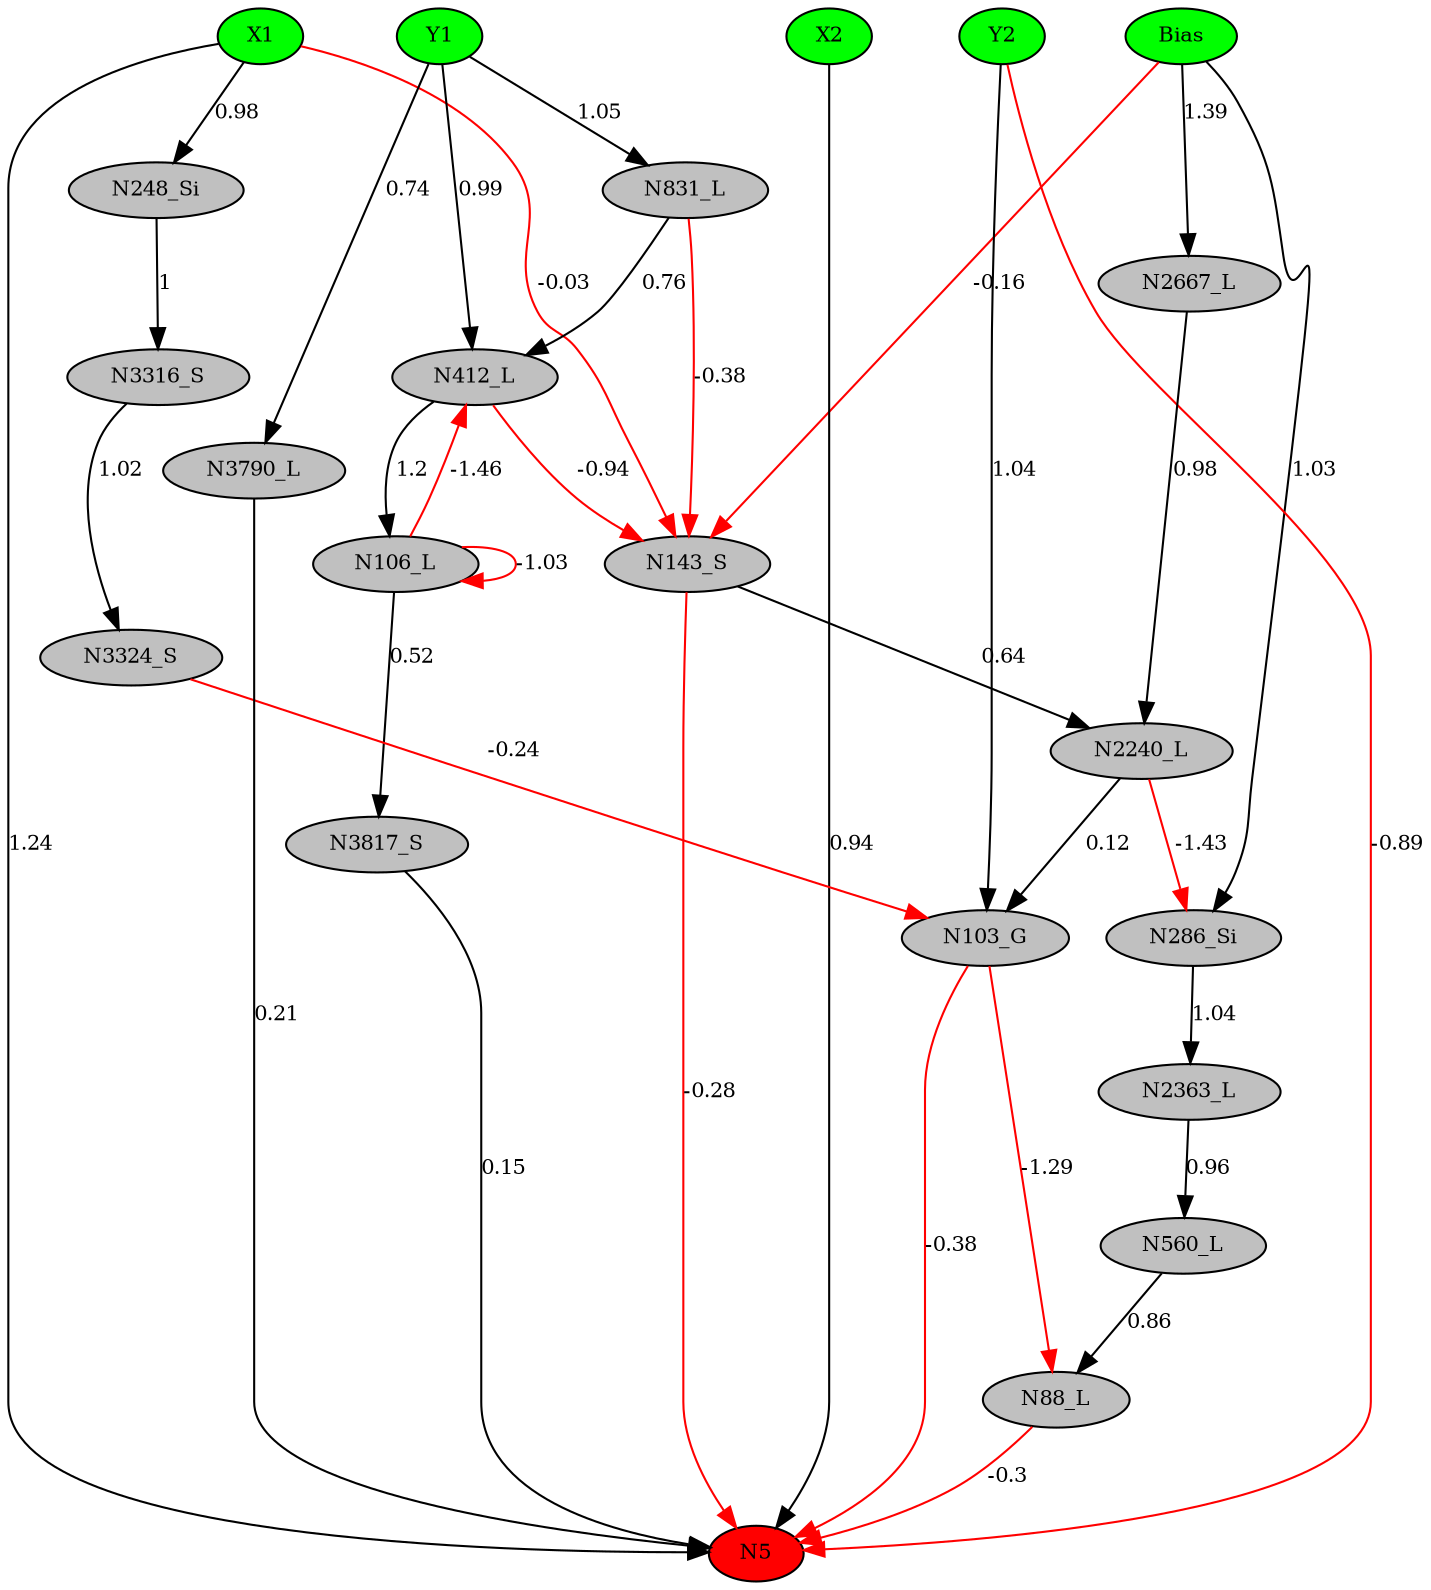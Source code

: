 digraph g { 
N0 [shape=ellipse, label=Bias,fontsize=10,height=0.1,width=0.1,style=filled,fillcolor=green]
N1[shape=ellipse label=X1,fontsize=10,height=0.1,width=0.1,style=filled,fillcolor=green]
N2[shape=ellipse label=Y1,fontsize=10,height=0.1,width=0.1,style=filled,fillcolor=green]
N3[shape=ellipse label=X2,fontsize=10,height=0.1,width=0.1,style=filled,fillcolor=green]
N4[shape=ellipse label=Y2,fontsize=10,height=0.1,width=0.1,style=filled,fillcolor=green]
N5[shape=ellipse,fontsize = 10, height = 0.1, width = 0.1, style = filled, fillcolor = red]
N88[shape=ellipse, label=N88_L,fontsize=10,height=0.1,width=0.1,style=filled,fillcolor=gray]
N103[shape=ellipse, label=N103_G,fontsize=10,height=0.1,width=0.1,style=filled,fillcolor=gray]
N106[shape=ellipse, label=N106_L,fontsize=10,height=0.1,width=0.1,style=filled,fillcolor=gray]
N143[shape=ellipse, label=N143_S,fontsize=10,height=0.1,width=0.1,style=filled,fillcolor=gray]
N248[shape=ellipse, label=N248_Si,fontsize=10,height=0.1,width=0.1,style=filled,fillcolor=gray]
N286[shape=ellipse, label=N286_Si,fontsize=10,height=0.1,width=0.1,style=filled,fillcolor=gray]
N412[shape=ellipse, label=N412_L,fontsize=10,height=0.1,width=0.1,style=filled,fillcolor=gray]
N560[shape=ellipse, label=N560_L,fontsize=10,height=0.1,width=0.1,style=filled,fillcolor=gray]
N831[shape=ellipse, label=N831_L,fontsize=10,height=0.1,width=0.1,style=filled,fillcolor=gray]
N2240[shape=ellipse, label=N2240_L,fontsize=10,height=0.1,width=0.1,style=filled,fillcolor=gray]
N2363[shape=ellipse, label=N2363_L,fontsize=10,height=0.1,width=0.1,style=filled,fillcolor=gray]
N2667[shape=ellipse, label=N2667_L,fontsize=10,height=0.1,width=0.1,style=filled,fillcolor=gray]
N3316[shape=ellipse, label=N3316_S,fontsize=10,height=0.1,width=0.1,style=filled,fillcolor=gray]
N3324[shape=ellipse, label=N3324_S,fontsize=10,height=0.1,width=0.1,style=filled,fillcolor=gray]
N3790[shape=ellipse, label=N3790_L,fontsize=10,height=0.1,width=0.1,style=filled,fillcolor=gray]
N3817[shape=ellipse, label=N3817_S,fontsize=10,height=0.1,width=0.1,style=filled,fillcolor=gray]
N1 -> N5 [color=black] [ label=1.24,fontsize=10]
N3 -> N5 [color=black] [ label=0.94,fontsize=10]
N4 -> N5 [color=red] [arrowType=inv][ label=-0.89,fontsize=10]
N88 -> N5 [color=red] [arrowType=inv][ label=-0.3,fontsize=10]
N4 -> N103 [color=black] [ label=1.04,fontsize=10]
N103 -> N5 [color=red] [arrowType=inv][ label=-0.38,fontsize=10]
N0 -> N143 [color=red] [arrowType=inv][ label=-0.16,fontsize=10]
N143 -> N5 [color=red] [arrowType=inv][ label=-0.28,fontsize=10]
N103 -> N88 [color=red] [arrowType=inv][ label=-1.29,fontsize=10]
N1 -> N248 [color=black] [ label=0.98,fontsize=10]
N0 -> N286 [color=black] [ label=1.03,fontsize=10]
N2 -> N412 [color=black] [ label=0.99,fontsize=10]
N412 -> N106 [color=black] [ label=1.2,fontsize=10]
N560 -> N88 [color=black] [ label=0.86,fontsize=10]
N2 -> N831 [color=black] [ label=1.05,fontsize=10]
N831 -> N143 [color=red] [arrowType=inv][ label=-0.38,fontsize=10]
N1 -> N143 [color=red] [arrowType=inv][ label=-0.03,fontsize=10]
N2240 -> N103 [color=black] [ label=0.12,fontsize=10]
N286 -> N2363 [color=black] [ label=1.04,fontsize=10]
N2363 -> N560 [color=black] [ label=0.96,fontsize=10]
N0 -> N2667 [color=black] [ label=1.39,fontsize=10]
N2667 -> N2240 [color=black] [ label=0.98,fontsize=10]
N2240 -> N286 [color=red] [arrowType=inv][ label=-1.43,fontsize=10]
N248 -> N3316 [color=black] [ label=1,fontsize=10]
N3316 -> N3324 [color=black] [ label=1.02,fontsize=10]
N3324 -> N103 [color=red] [arrowType=inv][ label=-0.24,fontsize=10]
N106 -> N106 [color=red] [arrowType=inv][ label=-1.03,fontsize=10]
N412 -> N143 [color=red] [arrowType=inv][ label=-0.94,fontsize=10]
N2 -> N3790 [color=black] [ label=0.74,fontsize=10]
N3790 -> N5 [color=black] [ label=0.21,fontsize=10]
N106 -> N3817 [color=black] [ label=0.52,fontsize=10]
N3817 -> N5 [color=black] [ label=0.15,fontsize=10]
N106 -> N412 [color=red] [arrowType=inv][ label=-1.46,fontsize=10]
N831 -> N412 [color=black] [ label=0.76,fontsize=10]
N143 -> N2240 [color=black] [ label=0.64,fontsize=10]
 { rank=same; 
N5
 } 
 { rank=same; 
N1 ->N2 ->N3 ->N4 ->N0 [style=invis]
 } 
}
